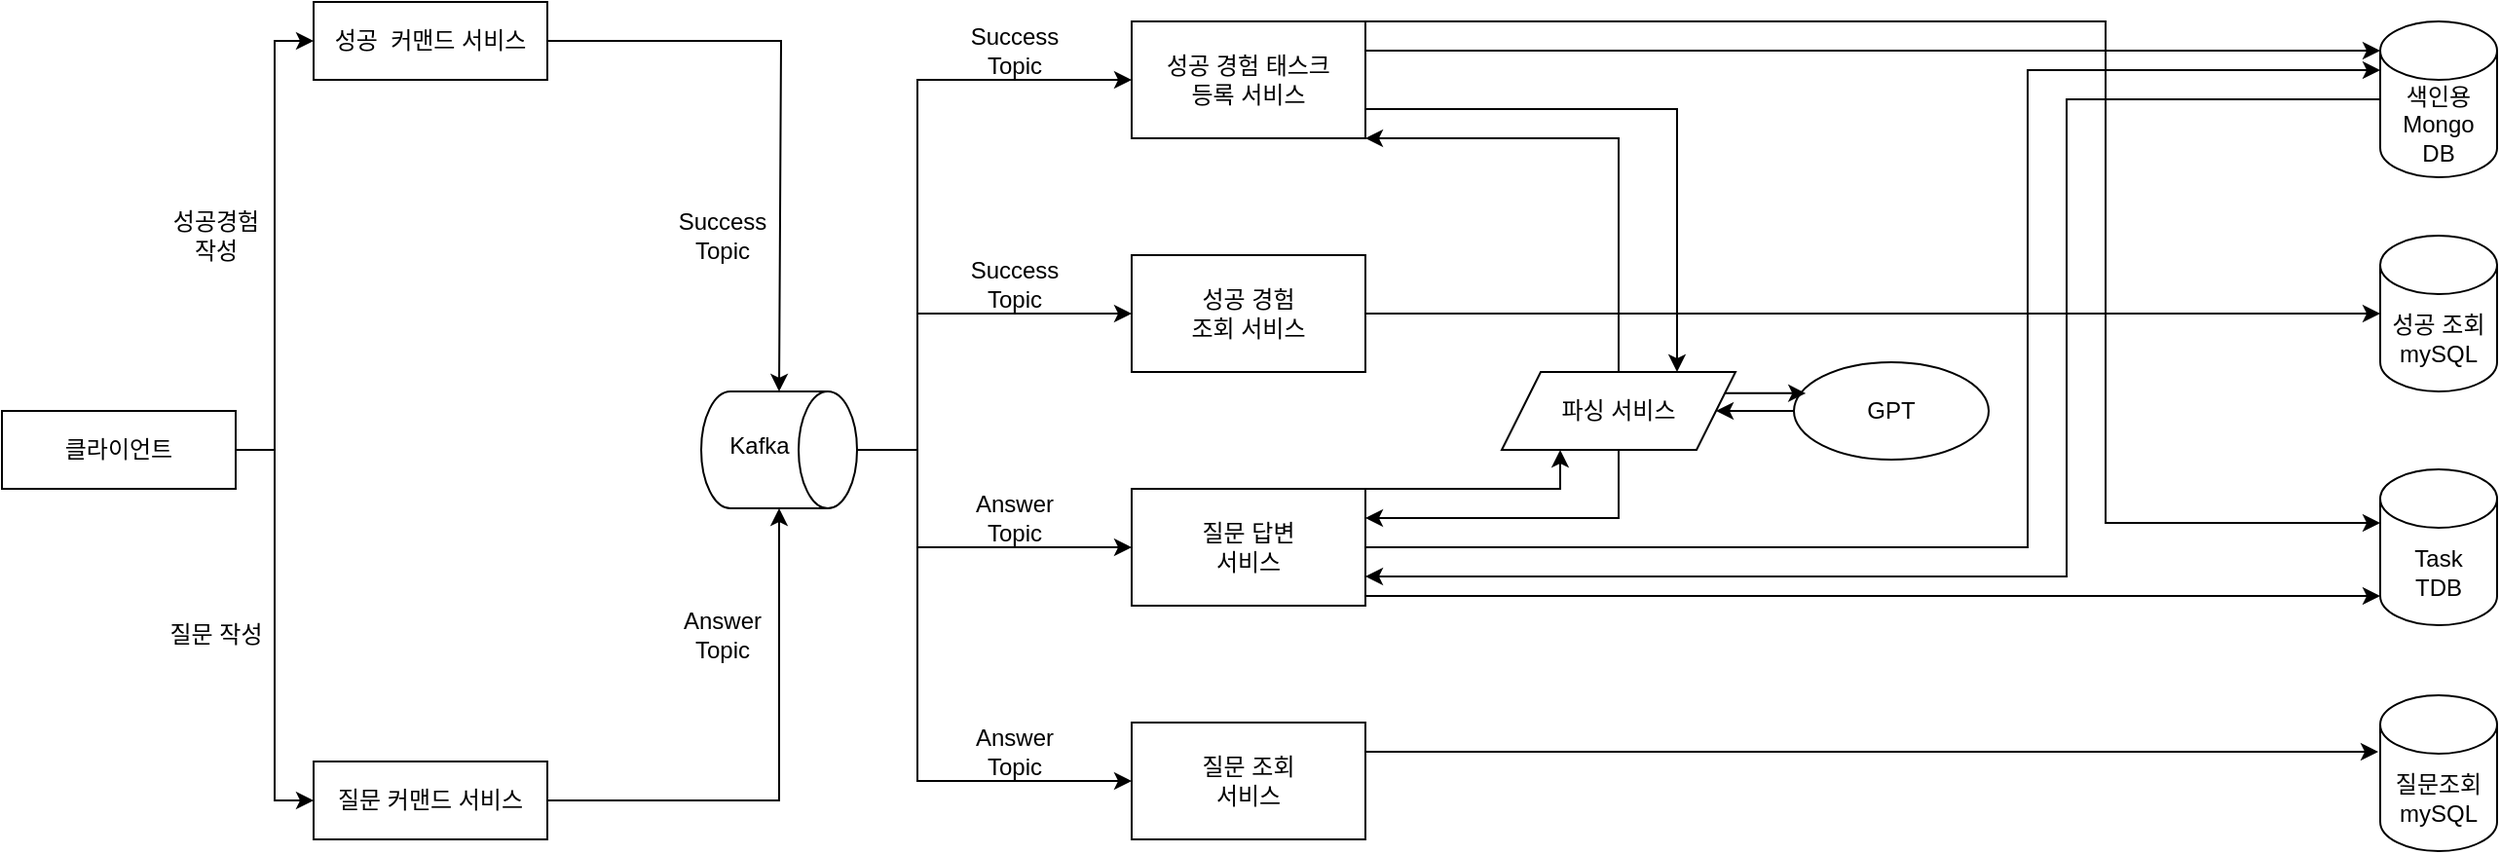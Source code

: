 <mxfile version="22.0.4" type="github">
  <diagram name="페이지-1" id="STxXwZlysaeqa0569tvw">
    <mxGraphModel dx="1750" dy="943" grid="1" gridSize="10" guides="1" tooltips="1" connect="1" arrows="1" fold="1" page="1" pageScale="1" pageWidth="827" pageHeight="1169" math="0" shadow="0">
      <root>
        <mxCell id="0" />
        <mxCell id="1" parent="0" />
        <mxCell id="YJTebzfxjheISd4q4q0--71" style="edgeStyle=orthogonalEdgeStyle;rounded=0;orthogonalLoop=1;jettySize=auto;html=1;entryX=0;entryY=0.5;entryDx=0;entryDy=0;" parent="1" source="YJTebzfxjheISd4q4q0--1" target="YJTebzfxjheISd4q4q0--42" edge="1">
          <mxGeometry relative="1" as="geometry" />
        </mxCell>
        <mxCell id="YJTebzfxjheISd4q4q0--1" value="클라이언트" style="rounded=0;whiteSpace=wrap;html=1;" parent="1" vertex="1">
          <mxGeometry x="20" y="400" width="120" height="40" as="geometry" />
        </mxCell>
        <mxCell id="YJTebzfxjheISd4q4q0--2" value="" style="endArrow=classic;html=1;rounded=0;exitX=1;exitY=0.5;exitDx=0;exitDy=0;entryX=0;entryY=0.5;entryDx=0;entryDy=0;" parent="1" source="YJTebzfxjheISd4q4q0--1" target="YJTebzfxjheISd4q4q0--8" edge="1">
          <mxGeometry width="50" height="50" relative="1" as="geometry">
            <mxPoint x="360" y="460" as="sourcePoint" />
            <mxPoint x="240" y="420" as="targetPoint" />
            <Array as="points">
              <mxPoint x="160" y="420" />
              <mxPoint x="160" y="210" />
            </Array>
          </mxGeometry>
        </mxCell>
        <mxCell id="YJTebzfxjheISd4q4q0--8" value="성공&amp;nbsp; 커맨드 서비스" style="rounded=0;whiteSpace=wrap;html=1;" parent="1" vertex="1">
          <mxGeometry x="180" y="190" width="120" height="40" as="geometry" />
        </mxCell>
        <mxCell id="YJTebzfxjheISd4q4q0--77" value="" style="edgeStyle=orthogonalEdgeStyle;rounded=0;orthogonalLoop=1;jettySize=auto;html=1;" parent="1" source="YJTebzfxjheISd4q4q0--9" target="YJTebzfxjheISd4q4q0--75" edge="1">
          <mxGeometry relative="1" as="geometry">
            <Array as="points">
              <mxPoint x="490" y="420" />
              <mxPoint x="490" y="470" />
            </Array>
          </mxGeometry>
        </mxCell>
        <mxCell id="YJTebzfxjheISd4q4q0--78" style="edgeStyle=orthogonalEdgeStyle;rounded=0;orthogonalLoop=1;jettySize=auto;html=1;entryX=0;entryY=0.5;entryDx=0;entryDy=0;" parent="1" source="YJTebzfxjheISd4q4q0--9" target="YJTebzfxjheISd4q4q0--73" edge="1">
          <mxGeometry relative="1" as="geometry">
            <Array as="points">
              <mxPoint x="490" y="420" />
              <mxPoint x="490" y="230" />
            </Array>
          </mxGeometry>
        </mxCell>
        <mxCell id="YJTebzfxjheISd4q4q0--79" style="edgeStyle=orthogonalEdgeStyle;rounded=0;orthogonalLoop=1;jettySize=auto;html=1;entryX=0;entryY=0.5;entryDx=0;entryDy=0;" parent="1" source="YJTebzfxjheISd4q4q0--9" target="YJTebzfxjheISd4q4q0--74" edge="1">
          <mxGeometry relative="1" as="geometry">
            <Array as="points">
              <mxPoint x="490" y="420" />
              <mxPoint x="490" y="350" />
            </Array>
          </mxGeometry>
        </mxCell>
        <mxCell id="YJTebzfxjheISd4q4q0--80" style="edgeStyle=orthogonalEdgeStyle;rounded=0;orthogonalLoop=1;jettySize=auto;html=1;entryX=0;entryY=0.5;entryDx=0;entryDy=0;" parent="1" source="YJTebzfxjheISd4q4q0--9" target="YJTebzfxjheISd4q4q0--76" edge="1">
          <mxGeometry relative="1" as="geometry">
            <Array as="points">
              <mxPoint x="490" y="420" />
              <mxPoint x="490" y="590" />
            </Array>
          </mxGeometry>
        </mxCell>
        <mxCell id="YJTebzfxjheISd4q4q0--9" value="" style="shape=cylinder3;whiteSpace=wrap;html=1;boundedLbl=1;backgroundOutline=1;size=15;rotation=90;" parent="1" vertex="1">
          <mxGeometry x="389" y="380" width="60" height="80" as="geometry" />
        </mxCell>
        <mxCell id="YJTebzfxjheISd4q4q0--93" style="edgeStyle=orthogonalEdgeStyle;rounded=0;orthogonalLoop=1;jettySize=auto;html=1;exitX=0.5;exitY=1;exitDx=0;exitDy=0;entryX=1;entryY=0.25;entryDx=0;entryDy=0;" parent="1" source="YJTebzfxjheISd4q4q0--10" target="YJTebzfxjheISd4q4q0--75" edge="1">
          <mxGeometry relative="1" as="geometry" />
        </mxCell>
        <mxCell id="YJTebzfxjheISd4q4q0--97" style="edgeStyle=orthogonalEdgeStyle;rounded=0;orthogonalLoop=1;jettySize=auto;html=1;exitX=0.5;exitY=0;exitDx=0;exitDy=0;entryX=1;entryY=1;entryDx=0;entryDy=0;" parent="1" source="YJTebzfxjheISd4q4q0--10" target="YJTebzfxjheISd4q4q0--73" edge="1">
          <mxGeometry relative="1" as="geometry">
            <Array as="points">
              <mxPoint x="850" y="260" />
            </Array>
          </mxGeometry>
        </mxCell>
        <mxCell id="YJTebzfxjheISd4q4q0--10" value="파싱 서비스" style="shape=parallelogram;perimeter=parallelogramPerimeter;whiteSpace=wrap;html=1;fixedSize=1;" parent="1" vertex="1">
          <mxGeometry x="790" y="380" width="120" height="40" as="geometry" />
        </mxCell>
        <mxCell id="YJTebzfxjheISd4q4q0--12" value="" style="endArrow=classic;html=1;rounded=0;exitX=1;exitY=0.5;exitDx=0;exitDy=0;entryX=0;entryY=0.5;entryDx=0;entryDy=0;entryPerimeter=0;" parent="1" source="YJTebzfxjheISd4q4q0--8" target="YJTebzfxjheISd4q4q0--9" edge="1">
          <mxGeometry width="50" height="50" relative="1" as="geometry">
            <mxPoint x="380" y="320" as="sourcePoint" />
            <mxPoint x="430" y="270" as="targetPoint" />
            <Array as="points">
              <mxPoint x="420" y="210" />
            </Array>
          </mxGeometry>
        </mxCell>
        <mxCell id="YJTebzfxjheISd4q4q0--87" style="edgeStyle=orthogonalEdgeStyle;rounded=0;orthogonalLoop=1;jettySize=auto;html=1;exitX=0;exitY=0.5;exitDx=0;exitDy=0;entryX=1;entryY=0.5;entryDx=0;entryDy=0;" parent="1" source="YJTebzfxjheISd4q4q0--15" target="YJTebzfxjheISd4q4q0--10" edge="1">
          <mxGeometry relative="1" as="geometry" />
        </mxCell>
        <mxCell id="YJTebzfxjheISd4q4q0--15" value="GPT" style="ellipse;whiteSpace=wrap;html=1;" parent="1" vertex="1">
          <mxGeometry x="940" y="375" width="100" height="50" as="geometry" />
        </mxCell>
        <mxCell id="JbWmSxWXWZD8wFQpdTRn-1" style="edgeStyle=orthogonalEdgeStyle;rounded=0;orthogonalLoop=1;jettySize=auto;html=1;entryX=1;entryY=0.75;entryDx=0;entryDy=0;" edge="1" parent="1" source="YJTebzfxjheISd4q4q0--16" target="YJTebzfxjheISd4q4q0--75">
          <mxGeometry relative="1" as="geometry">
            <Array as="points">
              <mxPoint x="1080" y="240" />
              <mxPoint x="1080" y="485" />
            </Array>
          </mxGeometry>
        </mxCell>
        <mxCell id="YJTebzfxjheISd4q4q0--16" value="색인용&lt;br&gt;Mongo&lt;br&gt;DB" style="shape=cylinder3;whiteSpace=wrap;html=1;boundedLbl=1;backgroundOutline=1;size=15;" parent="1" vertex="1">
          <mxGeometry x="1241" y="200" width="60" height="80" as="geometry" />
        </mxCell>
        <mxCell id="YJTebzfxjheISd4q4q0--17" value="성공 조회&lt;br&gt;mySQL" style="shape=cylinder3;whiteSpace=wrap;html=1;boundedLbl=1;backgroundOutline=1;size=15;" parent="1" vertex="1">
          <mxGeometry x="1241" y="310" width="60" height="80" as="geometry" />
        </mxCell>
        <mxCell id="YJTebzfxjheISd4q4q0--19" value="Kafka" style="text;html=1;strokeColor=none;fillColor=none;align=center;verticalAlign=middle;whiteSpace=wrap;rounded=0;" parent="1" vertex="1">
          <mxGeometry x="379" y="405" width="60" height="25" as="geometry" />
        </mxCell>
        <mxCell id="YJTebzfxjheISd4q4q0--48" value="" style="edgeStyle=orthogonalEdgeStyle;rounded=0;orthogonalLoop=1;jettySize=auto;html=1;" parent="1" source="YJTebzfxjheISd4q4q0--42" target="YJTebzfxjheISd4q4q0--9" edge="1">
          <mxGeometry relative="1" as="geometry" />
        </mxCell>
        <mxCell id="YJTebzfxjheISd4q4q0--42" value="질문 커맨드 서비스" style="rounded=0;whiteSpace=wrap;html=1;" parent="1" vertex="1">
          <mxGeometry x="180" y="580" width="120" height="40" as="geometry" />
        </mxCell>
        <mxCell id="YJTebzfxjheISd4q4q0--43" value="Task&lt;br&gt;TDB" style="shape=cylinder3;whiteSpace=wrap;html=1;boundedLbl=1;backgroundOutline=1;size=15;" parent="1" vertex="1">
          <mxGeometry x="1241" y="430" width="60" height="80" as="geometry" />
        </mxCell>
        <mxCell id="YJTebzfxjheISd4q4q0--44" value="질문조회&lt;br&gt;mySQL" style="shape=cylinder3;whiteSpace=wrap;html=1;boundedLbl=1;backgroundOutline=1;size=15;" parent="1" vertex="1">
          <mxGeometry x="1241" y="546" width="60" height="80" as="geometry" />
        </mxCell>
        <mxCell id="YJTebzfxjheISd4q4q0--96" style="edgeStyle=orthogonalEdgeStyle;rounded=0;orthogonalLoop=1;jettySize=auto;html=1;exitX=1;exitY=0.75;exitDx=0;exitDy=0;entryX=0.75;entryY=0;entryDx=0;entryDy=0;" parent="1" source="YJTebzfxjheISd4q4q0--73" target="YJTebzfxjheISd4q4q0--10" edge="1">
          <mxGeometry relative="1" as="geometry" />
        </mxCell>
        <mxCell id="YJTebzfxjheISd4q4q0--73" value="성공 경험 태스크&lt;br&gt;등록 서비스" style="rounded=0;whiteSpace=wrap;html=1;" parent="1" vertex="1">
          <mxGeometry x="600" y="200" width="120" height="60" as="geometry" />
        </mxCell>
        <mxCell id="YJTebzfxjheISd4q4q0--74" value="성공 경험&lt;br&gt;조회 서비스" style="rounded=0;whiteSpace=wrap;html=1;" parent="1" vertex="1">
          <mxGeometry x="600" y="320" width="120" height="60" as="geometry" />
        </mxCell>
        <mxCell id="YJTebzfxjheISd4q4q0--91" style="edgeStyle=orthogonalEdgeStyle;rounded=0;orthogonalLoop=1;jettySize=auto;html=1;exitX=1;exitY=0;exitDx=0;exitDy=0;entryX=0.25;entryY=1;entryDx=0;entryDy=0;" parent="1" source="YJTebzfxjheISd4q4q0--75" target="YJTebzfxjheISd4q4q0--10" edge="1">
          <mxGeometry relative="1" as="geometry">
            <Array as="points">
              <mxPoint x="820" y="440" />
            </Array>
          </mxGeometry>
        </mxCell>
        <mxCell id="YJTebzfxjheISd4q4q0--92" style="edgeStyle=orthogonalEdgeStyle;rounded=0;orthogonalLoop=1;jettySize=auto;html=1;exitX=1;exitY=0.75;exitDx=0;exitDy=0;entryX=0;entryY=0.5;entryDx=0;entryDy=0;entryPerimeter=0;" parent="1" edge="1">
          <mxGeometry relative="1" as="geometry">
            <mxPoint x="1241" y="225" as="targetPoint" />
            <Array as="points">
              <mxPoint x="1060" y="470" />
              <mxPoint x="1060" y="225" />
            </Array>
            <mxPoint x="720" y="470" as="sourcePoint" />
          </mxGeometry>
        </mxCell>
        <mxCell id="YJTebzfxjheISd4q4q0--75" value="질문 답변&lt;br&gt;서비스" style="rounded=0;whiteSpace=wrap;html=1;" parent="1" vertex="1">
          <mxGeometry x="600" y="440" width="120" height="60" as="geometry" />
        </mxCell>
        <mxCell id="YJTebzfxjheISd4q4q0--111" style="edgeStyle=orthogonalEdgeStyle;rounded=0;orthogonalLoop=1;jettySize=auto;html=1;exitX=1;exitY=0.25;exitDx=0;exitDy=0;" parent="1" source="YJTebzfxjheISd4q4q0--76" edge="1">
          <mxGeometry relative="1" as="geometry">
            <mxPoint x="1240" y="575" as="targetPoint" />
          </mxGeometry>
        </mxCell>
        <mxCell id="YJTebzfxjheISd4q4q0--76" value="질문 조회&lt;br&gt;서비스" style="rounded=0;whiteSpace=wrap;html=1;" parent="1" vertex="1">
          <mxGeometry x="600" y="560" width="120" height="60" as="geometry" />
        </mxCell>
        <mxCell id="YJTebzfxjheISd4q4q0--98" value="성공경험 작성" style="text;html=1;strokeColor=none;fillColor=none;align=center;verticalAlign=middle;whiteSpace=wrap;rounded=0;" parent="1" vertex="1">
          <mxGeometry x="100" y="295" width="60" height="30" as="geometry" />
        </mxCell>
        <mxCell id="YJTebzfxjheISd4q4q0--99" value="질문 작성" style="text;html=1;strokeColor=none;fillColor=none;align=center;verticalAlign=middle;whiteSpace=wrap;rounded=0;" parent="1" vertex="1">
          <mxGeometry x="100" y="500" width="60" height="30" as="geometry" />
        </mxCell>
        <mxCell id="YJTebzfxjheISd4q4q0--100" value="Success&lt;br&gt;Topic" style="text;html=1;strokeColor=none;fillColor=none;align=center;verticalAlign=middle;whiteSpace=wrap;rounded=0;" parent="1" vertex="1">
          <mxGeometry x="360" y="295" width="60" height="30" as="geometry" />
        </mxCell>
        <mxCell id="YJTebzfxjheISd4q4q0--101" value="Answer&lt;br&gt;Topic" style="text;html=1;strokeColor=none;fillColor=none;align=center;verticalAlign=middle;whiteSpace=wrap;rounded=0;" parent="1" vertex="1">
          <mxGeometry x="360" y="500" width="60" height="30" as="geometry" />
        </mxCell>
        <mxCell id="YJTebzfxjheISd4q4q0--102" value="Success&lt;br&gt;Topic" style="text;html=1;strokeColor=none;fillColor=none;align=center;verticalAlign=middle;whiteSpace=wrap;rounded=0;" parent="1" vertex="1">
          <mxGeometry x="510" y="200" width="60" height="30" as="geometry" />
        </mxCell>
        <mxCell id="YJTebzfxjheISd4q4q0--103" value="Success&lt;br&gt;Topic" style="text;html=1;strokeColor=none;fillColor=none;align=center;verticalAlign=middle;whiteSpace=wrap;rounded=0;" parent="1" vertex="1">
          <mxGeometry x="510" y="320" width="60" height="30" as="geometry" />
        </mxCell>
        <mxCell id="YJTebzfxjheISd4q4q0--104" value="Answer&lt;br&gt;Topic" style="text;html=1;strokeColor=none;fillColor=none;align=center;verticalAlign=middle;whiteSpace=wrap;rounded=0;" parent="1" vertex="1">
          <mxGeometry x="510" y="440" width="60" height="30" as="geometry" />
        </mxCell>
        <mxCell id="YJTebzfxjheISd4q4q0--105" value="Answer&lt;br&gt;Topic" style="text;html=1;strokeColor=none;fillColor=none;align=center;verticalAlign=middle;whiteSpace=wrap;rounded=0;" parent="1" vertex="1">
          <mxGeometry x="510" y="560" width="60" height="30" as="geometry" />
        </mxCell>
        <mxCell id="YJTebzfxjheISd4q4q0--107" style="edgeStyle=orthogonalEdgeStyle;rounded=0;orthogonalLoop=1;jettySize=auto;html=1;exitX=1;exitY=0.25;exitDx=0;exitDy=0;entryX=0;entryY=0;entryDx=0;entryDy=15;entryPerimeter=0;" parent="1" source="YJTebzfxjheISd4q4q0--73" target="YJTebzfxjheISd4q4q0--16" edge="1">
          <mxGeometry relative="1" as="geometry" />
        </mxCell>
        <mxCell id="YJTebzfxjheISd4q4q0--108" style="edgeStyle=orthogonalEdgeStyle;rounded=0;orthogonalLoop=1;jettySize=auto;html=1;exitX=1;exitY=0.25;exitDx=0;exitDy=0;entryX=0.061;entryY=0.319;entryDx=0;entryDy=0;entryPerimeter=0;" parent="1" source="YJTebzfxjheISd4q4q0--10" target="YJTebzfxjheISd4q4q0--15" edge="1">
          <mxGeometry relative="1" as="geometry" />
        </mxCell>
        <mxCell id="YJTebzfxjheISd4q4q0--109" style="edgeStyle=orthogonalEdgeStyle;rounded=0;orthogonalLoop=1;jettySize=auto;html=1;exitX=1;exitY=0;exitDx=0;exitDy=0;entryX=0;entryY=0;entryDx=0;entryDy=27.5;entryPerimeter=0;" parent="1" source="YJTebzfxjheISd4q4q0--73" target="YJTebzfxjheISd4q4q0--43" edge="1">
          <mxGeometry relative="1" as="geometry">
            <Array as="points">
              <mxPoint x="1100" y="200" />
              <mxPoint x="1100" y="458" />
            </Array>
          </mxGeometry>
        </mxCell>
        <mxCell id="YJTebzfxjheISd4q4q0--112" style="edgeStyle=orthogonalEdgeStyle;rounded=0;orthogonalLoop=1;jettySize=auto;html=1;entryX=0;entryY=0.5;entryDx=0;entryDy=0;entryPerimeter=0;" parent="1" source="YJTebzfxjheISd4q4q0--74" target="YJTebzfxjheISd4q4q0--17" edge="1">
          <mxGeometry relative="1" as="geometry" />
        </mxCell>
        <mxCell id="JbWmSxWXWZD8wFQpdTRn-2" style="edgeStyle=orthogonalEdgeStyle;rounded=0;orthogonalLoop=1;jettySize=auto;html=1;exitX=1;exitY=1;exitDx=0;exitDy=0;entryX=0;entryY=1;entryDx=0;entryDy=-15;entryPerimeter=0;" edge="1" parent="1" source="YJTebzfxjheISd4q4q0--75" target="YJTebzfxjheISd4q4q0--43">
          <mxGeometry relative="1" as="geometry">
            <Array as="points">
              <mxPoint x="720" y="495" />
            </Array>
          </mxGeometry>
        </mxCell>
      </root>
    </mxGraphModel>
  </diagram>
</mxfile>
